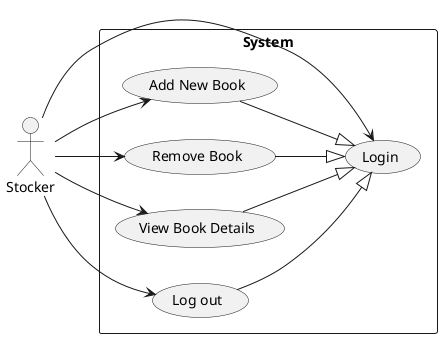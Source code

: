 @startuml
'https://plantuml.com/use-case-diagram

left to right direction

actor Stocker

rectangle "System" {
    usecase "Login" as UC1
    usecase "Add New Book" as UC2
    usecase "Remove Book" as UC3
    usecase "View Book Details" as UC4
    usecase "Log out" as UC5
}

Stocker --> UC1
Stocker --> UC2
Stocker --> UC3
Stocker --> UC4
Stocker --> UC5

UC2 --|> UC1
UC3 --|> UC1
UC4 --|> UC1
UC5 --|>  UC1
@enduml